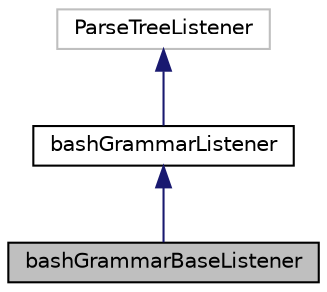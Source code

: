 digraph "bashGrammarBaseListener"
{
 // LATEX_PDF_SIZE
  edge [fontname="Helvetica",fontsize="10",labelfontname="Helvetica",labelfontsize="10"];
  node [fontname="Helvetica",fontsize="10",shape=record];
  Node1 [label="bashGrammarBaseListener",height=0.2,width=0.4,color="black", fillcolor="grey75", style="filled", fontcolor="black",tooltip="This class provides an empty implementation of bashGrammarListener, which can be extended to create a..."];
  Node2 -> Node1 [dir="back",color="midnightblue",fontsize="10",style="solid",fontname="Helvetica"];
  Node2 [label="bashGrammarListener",height=0.2,width=0.4,color="black", fillcolor="white", style="filled",URL="$interfacebash_grammar_listener.html",tooltip="This interface defines a complete listener for a parse tree produced by bashGrammarParser."];
  Node3 -> Node2 [dir="back",color="midnightblue",fontsize="10",style="solid",fontname="Helvetica"];
  Node3 [label="ParseTreeListener",height=0.2,width=0.4,color="grey75", fillcolor="white", style="filled",tooltip=" "];
}
